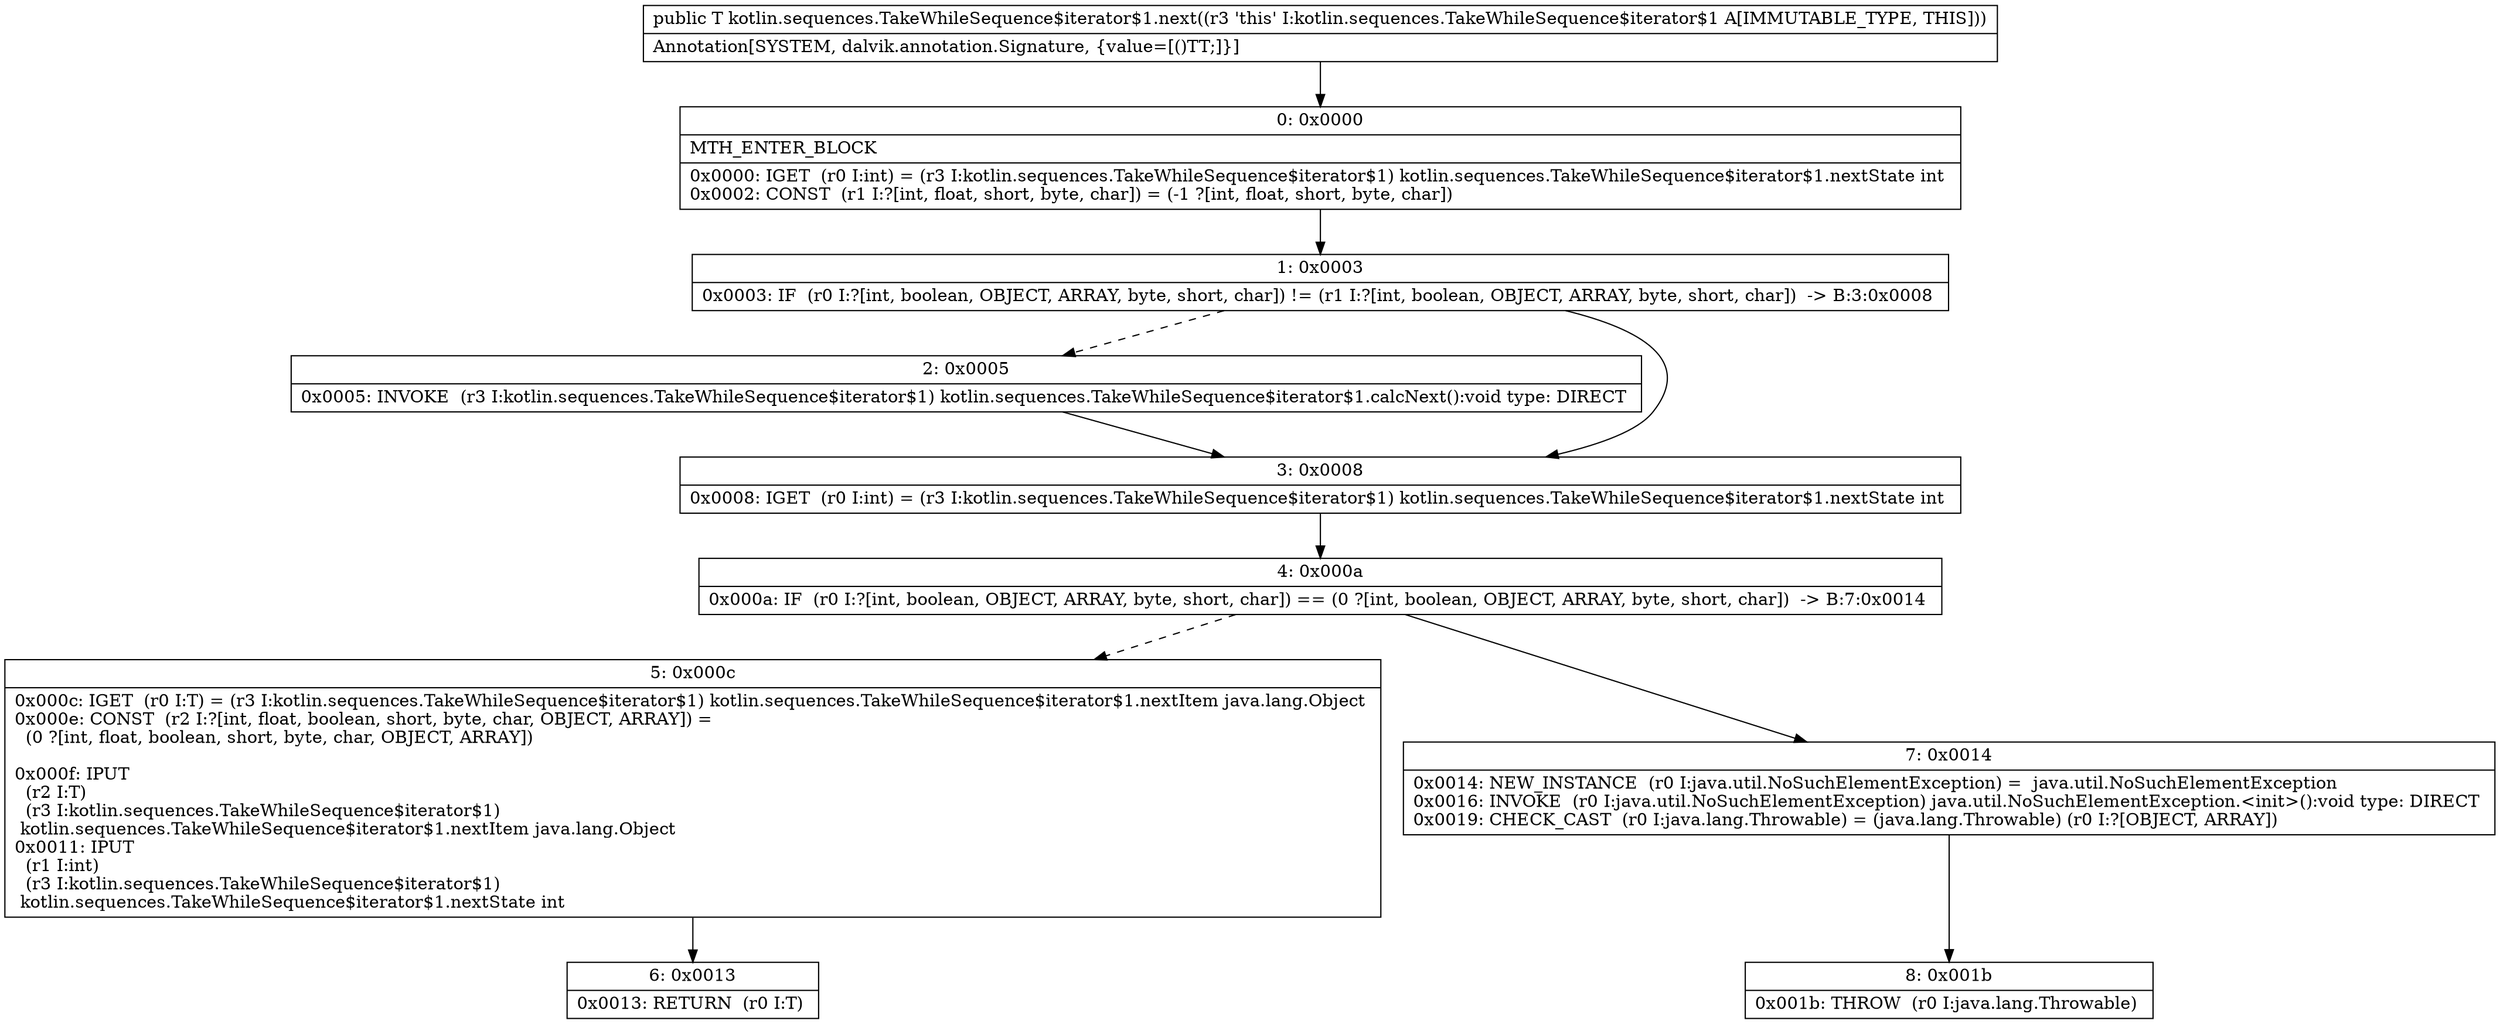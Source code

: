 digraph "CFG forkotlin.sequences.TakeWhileSequence$iterator$1.next()Ljava\/lang\/Object;" {
Node_0 [shape=record,label="{0\:\ 0x0000|MTH_ENTER_BLOCK\l|0x0000: IGET  (r0 I:int) = (r3 I:kotlin.sequences.TakeWhileSequence$iterator$1) kotlin.sequences.TakeWhileSequence$iterator$1.nextState int \l0x0002: CONST  (r1 I:?[int, float, short, byte, char]) = (\-1 ?[int, float, short, byte, char]) \l}"];
Node_1 [shape=record,label="{1\:\ 0x0003|0x0003: IF  (r0 I:?[int, boolean, OBJECT, ARRAY, byte, short, char]) != (r1 I:?[int, boolean, OBJECT, ARRAY, byte, short, char])  \-\> B:3:0x0008 \l}"];
Node_2 [shape=record,label="{2\:\ 0x0005|0x0005: INVOKE  (r3 I:kotlin.sequences.TakeWhileSequence$iterator$1) kotlin.sequences.TakeWhileSequence$iterator$1.calcNext():void type: DIRECT \l}"];
Node_3 [shape=record,label="{3\:\ 0x0008|0x0008: IGET  (r0 I:int) = (r3 I:kotlin.sequences.TakeWhileSequence$iterator$1) kotlin.sequences.TakeWhileSequence$iterator$1.nextState int \l}"];
Node_4 [shape=record,label="{4\:\ 0x000a|0x000a: IF  (r0 I:?[int, boolean, OBJECT, ARRAY, byte, short, char]) == (0 ?[int, boolean, OBJECT, ARRAY, byte, short, char])  \-\> B:7:0x0014 \l}"];
Node_5 [shape=record,label="{5\:\ 0x000c|0x000c: IGET  (r0 I:T) = (r3 I:kotlin.sequences.TakeWhileSequence$iterator$1) kotlin.sequences.TakeWhileSequence$iterator$1.nextItem java.lang.Object \l0x000e: CONST  (r2 I:?[int, float, boolean, short, byte, char, OBJECT, ARRAY]) = \l  (0 ?[int, float, boolean, short, byte, char, OBJECT, ARRAY])\l \l0x000f: IPUT  \l  (r2 I:T)\l  (r3 I:kotlin.sequences.TakeWhileSequence$iterator$1)\l kotlin.sequences.TakeWhileSequence$iterator$1.nextItem java.lang.Object \l0x0011: IPUT  \l  (r1 I:int)\l  (r3 I:kotlin.sequences.TakeWhileSequence$iterator$1)\l kotlin.sequences.TakeWhileSequence$iterator$1.nextState int \l}"];
Node_6 [shape=record,label="{6\:\ 0x0013|0x0013: RETURN  (r0 I:T) \l}"];
Node_7 [shape=record,label="{7\:\ 0x0014|0x0014: NEW_INSTANCE  (r0 I:java.util.NoSuchElementException) =  java.util.NoSuchElementException \l0x0016: INVOKE  (r0 I:java.util.NoSuchElementException) java.util.NoSuchElementException.\<init\>():void type: DIRECT \l0x0019: CHECK_CAST  (r0 I:java.lang.Throwable) = (java.lang.Throwable) (r0 I:?[OBJECT, ARRAY]) \l}"];
Node_8 [shape=record,label="{8\:\ 0x001b|0x001b: THROW  (r0 I:java.lang.Throwable) \l}"];
MethodNode[shape=record,label="{public T kotlin.sequences.TakeWhileSequence$iterator$1.next((r3 'this' I:kotlin.sequences.TakeWhileSequence$iterator$1 A[IMMUTABLE_TYPE, THIS]))  | Annotation[SYSTEM, dalvik.annotation.Signature, \{value=[()TT;]\}]\l}"];
MethodNode -> Node_0;
Node_0 -> Node_1;
Node_1 -> Node_2[style=dashed];
Node_1 -> Node_3;
Node_2 -> Node_3;
Node_3 -> Node_4;
Node_4 -> Node_5[style=dashed];
Node_4 -> Node_7;
Node_5 -> Node_6;
Node_7 -> Node_8;
}

